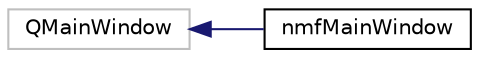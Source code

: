 digraph "Graphical Class Hierarchy"
{
 // LATEX_PDF_SIZE
  edge [fontname="Helvetica",fontsize="10",labelfontname="Helvetica",labelfontsize="10"];
  node [fontname="Helvetica",fontsize="10",shape=record];
  rankdir="LR";
  Node26 [label="QMainWindow",height=0.2,width=0.4,color="grey75", fillcolor="white", style="filled",tooltip=" "];
  Node26 -> Node0 [dir="back",color="midnightblue",fontsize="10",style="solid",fontname="Helvetica"];
  Node0 [label="nmfMainWindow",height=0.2,width=0.4,color="black", fillcolor="white", style="filled",URL="$classnmf_main_window.html",tooltip="The main window class for the MSCAA application. This contains the menu callbacks as well as GUI setu..."];
}
